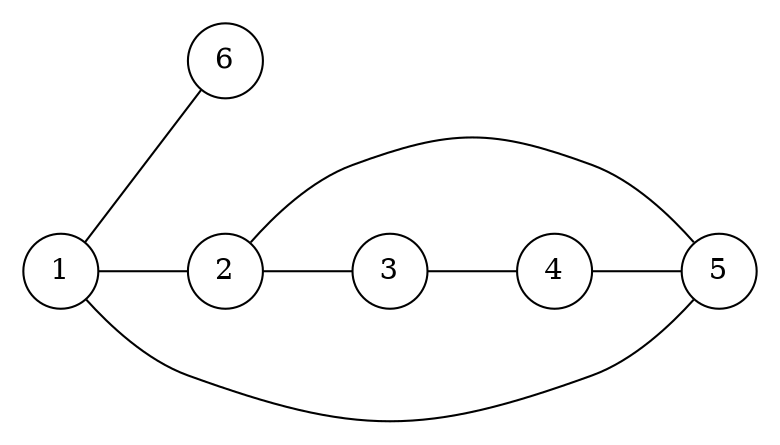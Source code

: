 
    graph G {
    nodesep=0.9;
    ranksep=0.6;
    sep=0.5;
    margin=0.1;
    rankdir=LR;
    node [shape=circle];
    edge [arrowsize=10];
    "1" -- "6";
"1" -- "2";
"1" -- "5";
"2" -- "3";
"2" -- "5";
"3" -- "4";
"4" -- "5";

}